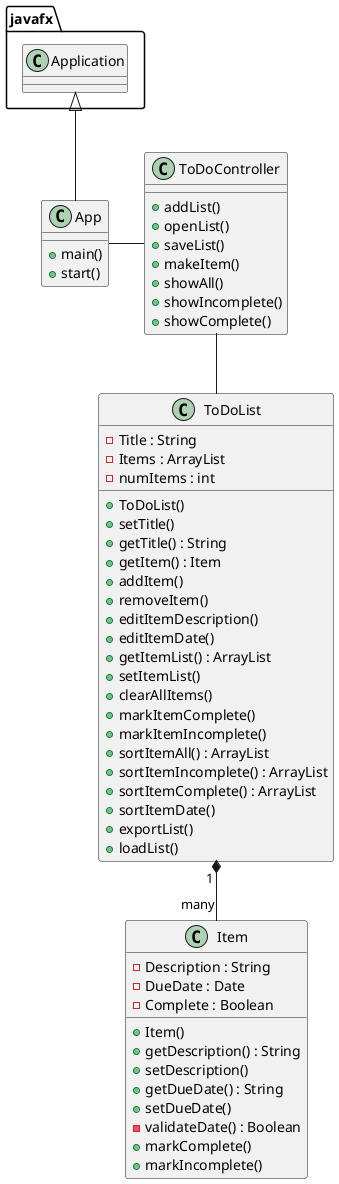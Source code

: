 @startuml

class App {
    + main()
    + start()
}

class ToDoController {
+ addList()
+ openList()
+ saveList()
+ makeItem()
+ showAll()
+ showIncomplete()
+ showComplete()
}

'Req 1
class ToDoList {
- Title : String
- Items : ArrayList
- numItems : int

+ ToDoList()
+ setTitle()
+ getTitle() : String
+ getItem() : Item
+ addItem()
'Req 4
+ removeItem()
'Req 5
+ editItemDescription()
'Req 7
+ editItemDate()
'Req 8
+ getItemList() : ArrayList
+ setItemList()
+ clearAllItems()
'Req 6
+ markItemComplete()
+ markItemIncomplete()
'Req 9
+ sortItemAll() : ArrayList
'Req 10
+ sortItemIncomplete() : ArrayList
'Req 11
+ sortItemComplete() : ArrayList
'Req 12
+ sortItemDate()
+ exportList()
'Req 13
+ loadList()
'Req 14
}

class Item {
- Description : String
'Req 2
- DueDate : Date
'Req 3
'Format: YYYY-MM-DD
- Complete : Boolean

+ Item()
+ getDescription() : String
+ setDescription()
+ getDueDate() : String
+ setDueDate()
- validateDate() : Boolean
'Req 3.1: see if 1)DD doesn't go past max for the month, 2)positive numbers
+ markComplete()
+ markIncomplete()
}

ToDoList "1 " *-- "many" Item
App - ToDoController
ToDoController -- ToDoList
javafx.Application <|-- App
@enduml